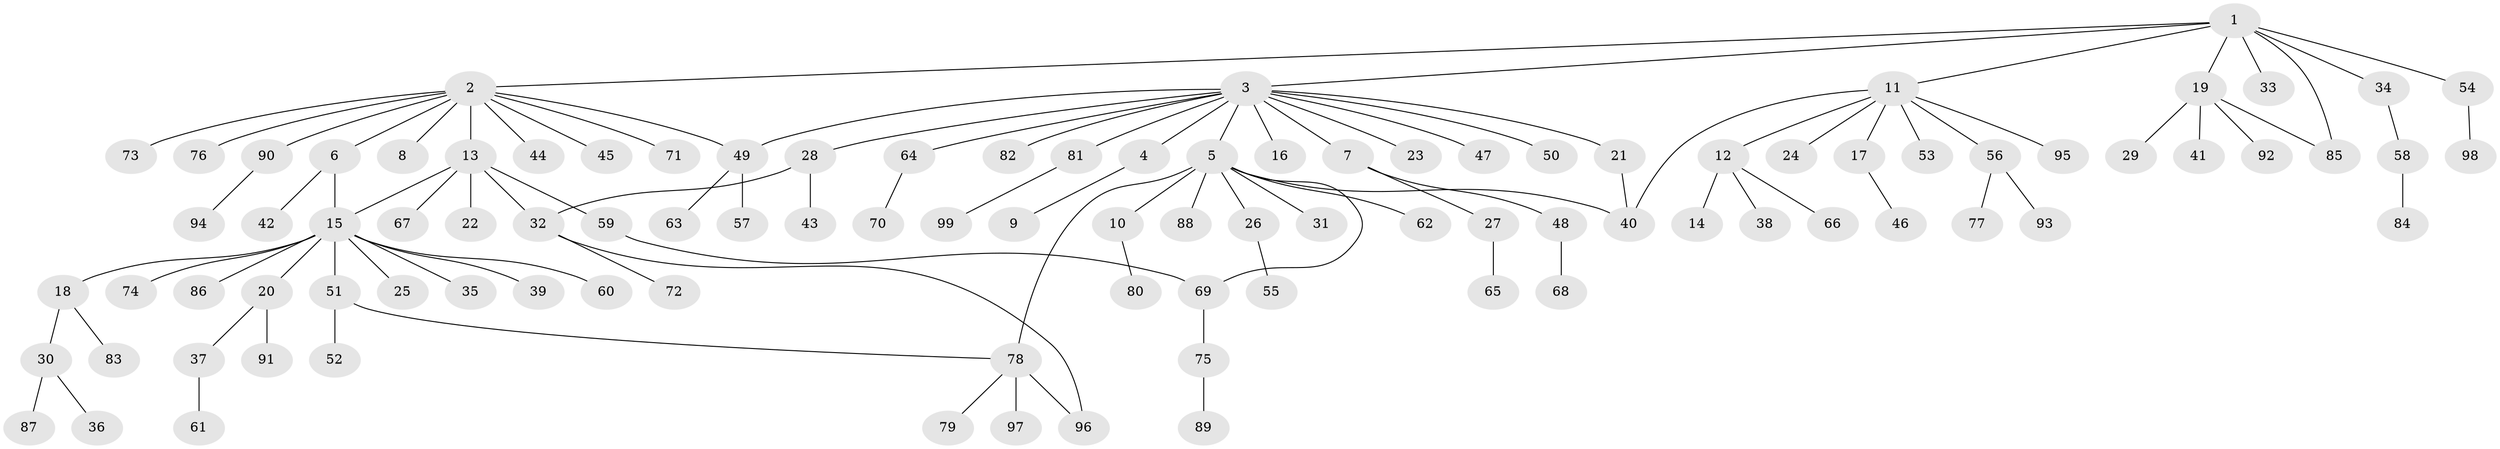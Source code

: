 // coarse degree distribution, {4: 0.02857142857142857, 1: 0.6, 10: 0.02857142857142857, 5: 0.02857142857142857, 7: 0.02857142857142857, 2: 0.18571428571428572, 3: 0.07142857142857142, 13: 0.014285714285714285, 8: 0.014285714285714285}
// Generated by graph-tools (version 1.1) at 2025/36/03/04/25 23:36:46]
// undirected, 99 vertices, 107 edges
graph export_dot {
  node [color=gray90,style=filled];
  1;
  2;
  3;
  4;
  5;
  6;
  7;
  8;
  9;
  10;
  11;
  12;
  13;
  14;
  15;
  16;
  17;
  18;
  19;
  20;
  21;
  22;
  23;
  24;
  25;
  26;
  27;
  28;
  29;
  30;
  31;
  32;
  33;
  34;
  35;
  36;
  37;
  38;
  39;
  40;
  41;
  42;
  43;
  44;
  45;
  46;
  47;
  48;
  49;
  50;
  51;
  52;
  53;
  54;
  55;
  56;
  57;
  58;
  59;
  60;
  61;
  62;
  63;
  64;
  65;
  66;
  67;
  68;
  69;
  70;
  71;
  72;
  73;
  74;
  75;
  76;
  77;
  78;
  79;
  80;
  81;
  82;
  83;
  84;
  85;
  86;
  87;
  88;
  89;
  90;
  91;
  92;
  93;
  94;
  95;
  96;
  97;
  98;
  99;
  1 -- 2;
  1 -- 3;
  1 -- 11;
  1 -- 19;
  1 -- 33;
  1 -- 34;
  1 -- 54;
  1 -- 85;
  2 -- 6;
  2 -- 8;
  2 -- 13;
  2 -- 44;
  2 -- 45;
  2 -- 49;
  2 -- 71;
  2 -- 73;
  2 -- 76;
  2 -- 90;
  3 -- 4;
  3 -- 5;
  3 -- 7;
  3 -- 16;
  3 -- 21;
  3 -- 23;
  3 -- 28;
  3 -- 47;
  3 -- 49;
  3 -- 50;
  3 -- 64;
  3 -- 81;
  3 -- 82;
  4 -- 9;
  5 -- 10;
  5 -- 26;
  5 -- 31;
  5 -- 40;
  5 -- 62;
  5 -- 69;
  5 -- 78;
  5 -- 88;
  6 -- 15;
  6 -- 42;
  7 -- 27;
  7 -- 48;
  10 -- 80;
  11 -- 12;
  11 -- 17;
  11 -- 24;
  11 -- 40;
  11 -- 53;
  11 -- 56;
  11 -- 95;
  12 -- 14;
  12 -- 38;
  12 -- 66;
  13 -- 15;
  13 -- 22;
  13 -- 32;
  13 -- 59;
  13 -- 67;
  15 -- 18;
  15 -- 20;
  15 -- 25;
  15 -- 35;
  15 -- 39;
  15 -- 51;
  15 -- 60;
  15 -- 74;
  15 -- 86;
  17 -- 46;
  18 -- 30;
  18 -- 83;
  19 -- 29;
  19 -- 41;
  19 -- 85;
  19 -- 92;
  20 -- 37;
  20 -- 91;
  21 -- 40;
  26 -- 55;
  27 -- 65;
  28 -- 32;
  28 -- 43;
  30 -- 36;
  30 -- 87;
  32 -- 72;
  32 -- 96;
  34 -- 58;
  37 -- 61;
  48 -- 68;
  49 -- 57;
  49 -- 63;
  51 -- 52;
  51 -- 78;
  54 -- 98;
  56 -- 77;
  56 -- 93;
  58 -- 84;
  59 -- 69;
  64 -- 70;
  69 -- 75;
  75 -- 89;
  78 -- 79;
  78 -- 96;
  78 -- 97;
  81 -- 99;
  90 -- 94;
}
